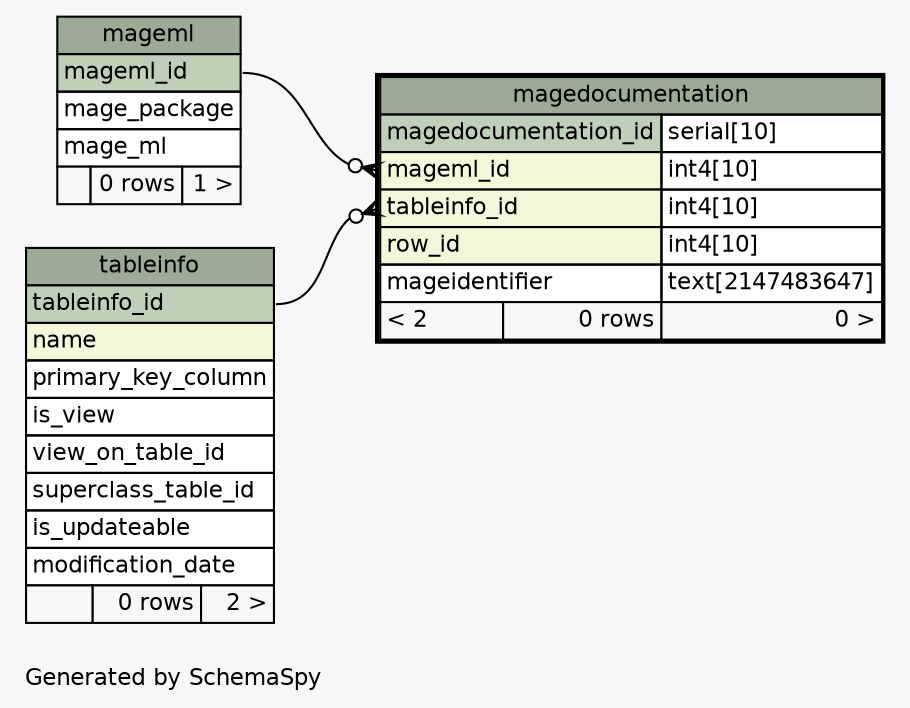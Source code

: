 // dot 2.38.0 on Mac OS X 10.9.3
// SchemaSpy rev 590
digraph "oneDegreeRelationshipsDiagram" {
  graph [
    rankdir="RL"
    bgcolor="#f7f7f7"
    label="\nGenerated by SchemaSpy"
    labeljust="l"
    nodesep="0.18"
    ranksep="0.46"
    fontname="Helvetica"
    fontsize="11"
  ];
  node [
    fontname="Helvetica"
    fontsize="11"
    shape="plaintext"
  ];
  edge [
    arrowsize="0.8"
  ];
  "magedocumentation":"mageml_id":w -> "mageml":"mageml_id":e [arrowhead=none dir=back arrowtail=crowodot];
  "magedocumentation":"tableinfo_id":w -> "tableinfo":"tableinfo_id":e [arrowhead=none dir=back arrowtail=crowodot];
  "magedocumentation" [
    label=<
    <TABLE BORDER="2" CELLBORDER="1" CELLSPACING="0" BGCOLOR="#ffffff">
      <TR><TD COLSPAN="3" BGCOLOR="#9bab96" ALIGN="CENTER">magedocumentation</TD></TR>
      <TR><TD PORT="magedocumentation_id" COLSPAN="2" BGCOLOR="#bed1b8" ALIGN="LEFT">magedocumentation_id</TD><TD PORT="magedocumentation_id.type" ALIGN="LEFT">serial[10]</TD></TR>
      <TR><TD PORT="mageml_id" COLSPAN="2" BGCOLOR="#f4f7da" ALIGN="LEFT">mageml_id</TD><TD PORT="mageml_id.type" ALIGN="LEFT">int4[10]</TD></TR>
      <TR><TD PORT="tableinfo_id" COLSPAN="2" BGCOLOR="#f4f7da" ALIGN="LEFT">tableinfo_id</TD><TD PORT="tableinfo_id.type" ALIGN="LEFT">int4[10]</TD></TR>
      <TR><TD PORT="row_id" COLSPAN="2" BGCOLOR="#f4f7da" ALIGN="LEFT">row_id</TD><TD PORT="row_id.type" ALIGN="LEFT">int4[10]</TD></TR>
      <TR><TD PORT="mageidentifier" COLSPAN="2" ALIGN="LEFT">mageidentifier</TD><TD PORT="mageidentifier.type" ALIGN="LEFT">text[2147483647]</TD></TR>
      <TR><TD ALIGN="LEFT" BGCOLOR="#f7f7f7">&lt; 2</TD><TD ALIGN="RIGHT" BGCOLOR="#f7f7f7">0 rows</TD><TD ALIGN="RIGHT" BGCOLOR="#f7f7f7">0 &gt;</TD></TR>
    </TABLE>>
    URL="magedocumentation.html"
    tooltip="magedocumentation"
  ];
  "mageml" [
    label=<
    <TABLE BORDER="0" CELLBORDER="1" CELLSPACING="0" BGCOLOR="#ffffff">
      <TR><TD COLSPAN="3" BGCOLOR="#9bab96" ALIGN="CENTER">mageml</TD></TR>
      <TR><TD PORT="mageml_id" COLSPAN="3" BGCOLOR="#bed1b8" ALIGN="LEFT">mageml_id</TD></TR>
      <TR><TD PORT="mage_package" COLSPAN="3" ALIGN="LEFT">mage_package</TD></TR>
      <TR><TD PORT="mage_ml" COLSPAN="3" ALIGN="LEFT">mage_ml</TD></TR>
      <TR><TD ALIGN="LEFT" BGCOLOR="#f7f7f7">  </TD><TD ALIGN="RIGHT" BGCOLOR="#f7f7f7">0 rows</TD><TD ALIGN="RIGHT" BGCOLOR="#f7f7f7">1 &gt;</TD></TR>
    </TABLE>>
    URL="mageml.html"
    tooltip="mageml"
  ];
  "tableinfo" [
    label=<
    <TABLE BORDER="0" CELLBORDER="1" CELLSPACING="0" BGCOLOR="#ffffff">
      <TR><TD COLSPAN="3" BGCOLOR="#9bab96" ALIGN="CENTER">tableinfo</TD></TR>
      <TR><TD PORT="tableinfo_id" COLSPAN="3" BGCOLOR="#bed1b8" ALIGN="LEFT">tableinfo_id</TD></TR>
      <TR><TD PORT="name" COLSPAN="3" BGCOLOR="#f4f7da" ALIGN="LEFT">name</TD></TR>
      <TR><TD PORT="primary_key_column" COLSPAN="3" ALIGN="LEFT">primary_key_column</TD></TR>
      <TR><TD PORT="is_view" COLSPAN="3" ALIGN="LEFT">is_view</TD></TR>
      <TR><TD PORT="view_on_table_id" COLSPAN="3" ALIGN="LEFT">view_on_table_id</TD></TR>
      <TR><TD PORT="superclass_table_id" COLSPAN="3" ALIGN="LEFT">superclass_table_id</TD></TR>
      <TR><TD PORT="is_updateable" COLSPAN="3" ALIGN="LEFT">is_updateable</TD></TR>
      <TR><TD PORT="modification_date" COLSPAN="3" ALIGN="LEFT">modification_date</TD></TR>
      <TR><TD ALIGN="LEFT" BGCOLOR="#f7f7f7">  </TD><TD ALIGN="RIGHT" BGCOLOR="#f7f7f7">0 rows</TD><TD ALIGN="RIGHT" BGCOLOR="#f7f7f7">2 &gt;</TD></TR>
    </TABLE>>
    URL="tableinfo.html"
    tooltip="tableinfo"
  ];
}
